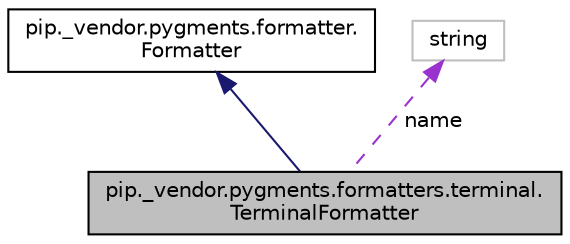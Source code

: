 digraph "pip._vendor.pygments.formatters.terminal.TerminalFormatter"
{
 // LATEX_PDF_SIZE
  edge [fontname="Helvetica",fontsize="10",labelfontname="Helvetica",labelfontsize="10"];
  node [fontname="Helvetica",fontsize="10",shape=record];
  Node1 [label="pip._vendor.pygments.formatters.terminal.\lTerminalFormatter",height=0.2,width=0.4,color="black", fillcolor="grey75", style="filled", fontcolor="black",tooltip=" "];
  Node2 -> Node1 [dir="back",color="midnightblue",fontsize="10",style="solid"];
  Node2 [label="pip._vendor.pygments.formatter.\lFormatter",height=0.2,width=0.4,color="black", fillcolor="white", style="filled",URL="$classpip_1_1__vendor_1_1pygments_1_1formatter_1_1Formatter.html",tooltip=" "];
  Node3 -> Node1 [dir="back",color="darkorchid3",fontsize="10",style="dashed",label=" name" ];
  Node3 [label="string",height=0.2,width=0.4,color="grey75", fillcolor="white", style="filled",tooltip=" "];
}
